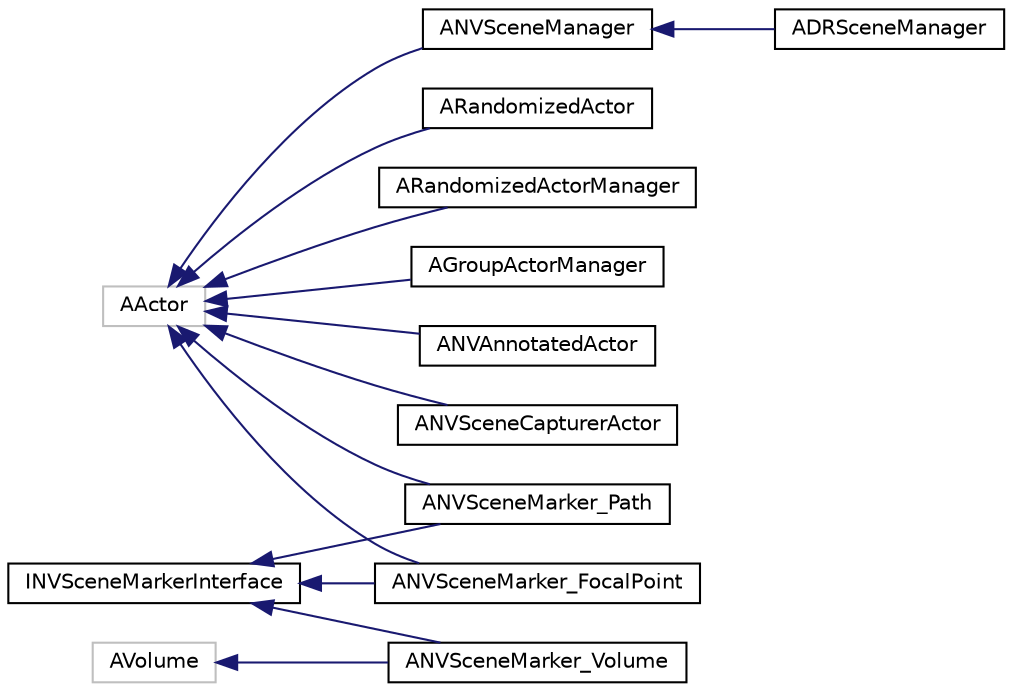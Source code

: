 digraph "Graphical Class Hierarchy"
{
  edge [fontname="Helvetica",fontsize="10",labelfontname="Helvetica",labelfontsize="10"];
  node [fontname="Helvetica",fontsize="10",shape=record];
  rankdir="LR";
  Node1 [label="AActor",height=0.2,width=0.4,color="grey75", fillcolor="white", style="filled"];
  Node1 -> Node2 [dir="back",color="midnightblue",fontsize="10",style="solid",fontname="Helvetica"];
  Node2 [label="AGroupActorManager",height=0.2,width=0.4,color="black", fillcolor="white", style="filled",URL="$class_a_group_actor_manager.html"];
  Node1 -> Node3 [dir="back",color="midnightblue",fontsize="10",style="solid",fontname="Helvetica"];
  Node3 [label="ANVAnnotatedActor",height=0.2,width=0.4,color="black", fillcolor="white", style="filled",URL="$class_a_n_v_annotated_actor.html"];
  Node1 -> Node4 [dir="back",color="midnightblue",fontsize="10",style="solid",fontname="Helvetica"];
  Node4 [label="ANVSceneCapturerActor",height=0.2,width=0.4,color="black", fillcolor="white", style="filled",URL="$class_a_n_v_scene_capturer_actor.html",tooltip="The scene exporter actor. "];
  Node1 -> Node5 [dir="back",color="midnightblue",fontsize="10",style="solid",fontname="Helvetica"];
  Node5 [label="ANVSceneManager",height=0.2,width=0.4,color="black", fillcolor="white", style="filled",URL="$class_a_n_v_scene_manager.html"];
  Node5 -> Node6 [dir="back",color="midnightblue",fontsize="10",style="solid",fontname="Helvetica"];
  Node6 [label="ADRSceneManager",height=0.2,width=0.4,color="black", fillcolor="white", style="filled",URL="$class_a_d_r_scene_manager.html"];
  Node1 -> Node7 [dir="back",color="midnightblue",fontsize="10",style="solid",fontname="Helvetica"];
  Node7 [label="ANVSceneMarker_FocalPoint",height=0.2,width=0.4,color="black", fillcolor="white", style="filled",URL="$class_a_n_v_scene_marker___focal_point.html"];
  Node1 -> Node8 [dir="back",color="midnightblue",fontsize="10",style="solid",fontname="Helvetica"];
  Node8 [label="ANVSceneMarker_Path",height=0.2,width=0.4,color="black", fillcolor="white", style="filled",URL="$class_a_n_v_scene_marker___path.html"];
  Node1 -> Node9 [dir="back",color="midnightblue",fontsize="10",style="solid",fontname="Helvetica"];
  Node9 [label="ARandomizedActor",height=0.2,width=0.4,color="black", fillcolor="white", style="filled",URL="$class_a_randomized_actor.html"];
  Node1 -> Node10 [dir="back",color="midnightblue",fontsize="10",style="solid",fontname="Helvetica"];
  Node10 [label="ARandomizedActorManager",height=0.2,width=0.4,color="black", fillcolor="white", style="filled",URL="$class_a_randomized_actor_manager.html"];
  Node11 [label="AVolume",height=0.2,width=0.4,color="grey75", fillcolor="white", style="filled"];
  Node11 -> Node12 [dir="back",color="midnightblue",fontsize="10",style="solid",fontname="Helvetica"];
  Node12 [label="ANVSceneMarker_Volume",height=0.2,width=0.4,color="black", fillcolor="white", style="filled",URL="$class_a_n_v_scene_marker___volume.html"];
  Node13 [label="INVSceneMarkerInterface",height=0.2,width=0.4,color="black", fillcolor="white", style="filled",URL="$class_i_n_v_scene_marker_interface.html",tooltip="Base interface for object that can be placed in the map as marker for other actors. "];
  Node13 -> Node7 [dir="back",color="midnightblue",fontsize="10",style="solid",fontname="Helvetica"];
  Node13 -> Node8 [dir="back",color="midnightblue",fontsize="10",style="solid",fontname="Helvetica"];
  Node13 -> Node12 [dir="back",color="midnightblue",fontsize="10",style="solid",fontname="Helvetica"];
}
